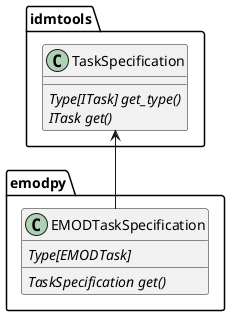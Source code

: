 @startuml

package "idmtools" {
    class TaskSpecification {
        {abstract} Type[ITask] get_type()
        {abstract} ITask get()
    }
}

package "emodpy"{
    class EMODTaskSpecification{
        {abstract} Type[EMODTask]
        {abstract} TaskSpecification get()
    }
}

TaskSpecification <-- EMODTaskSpecification
@enduml